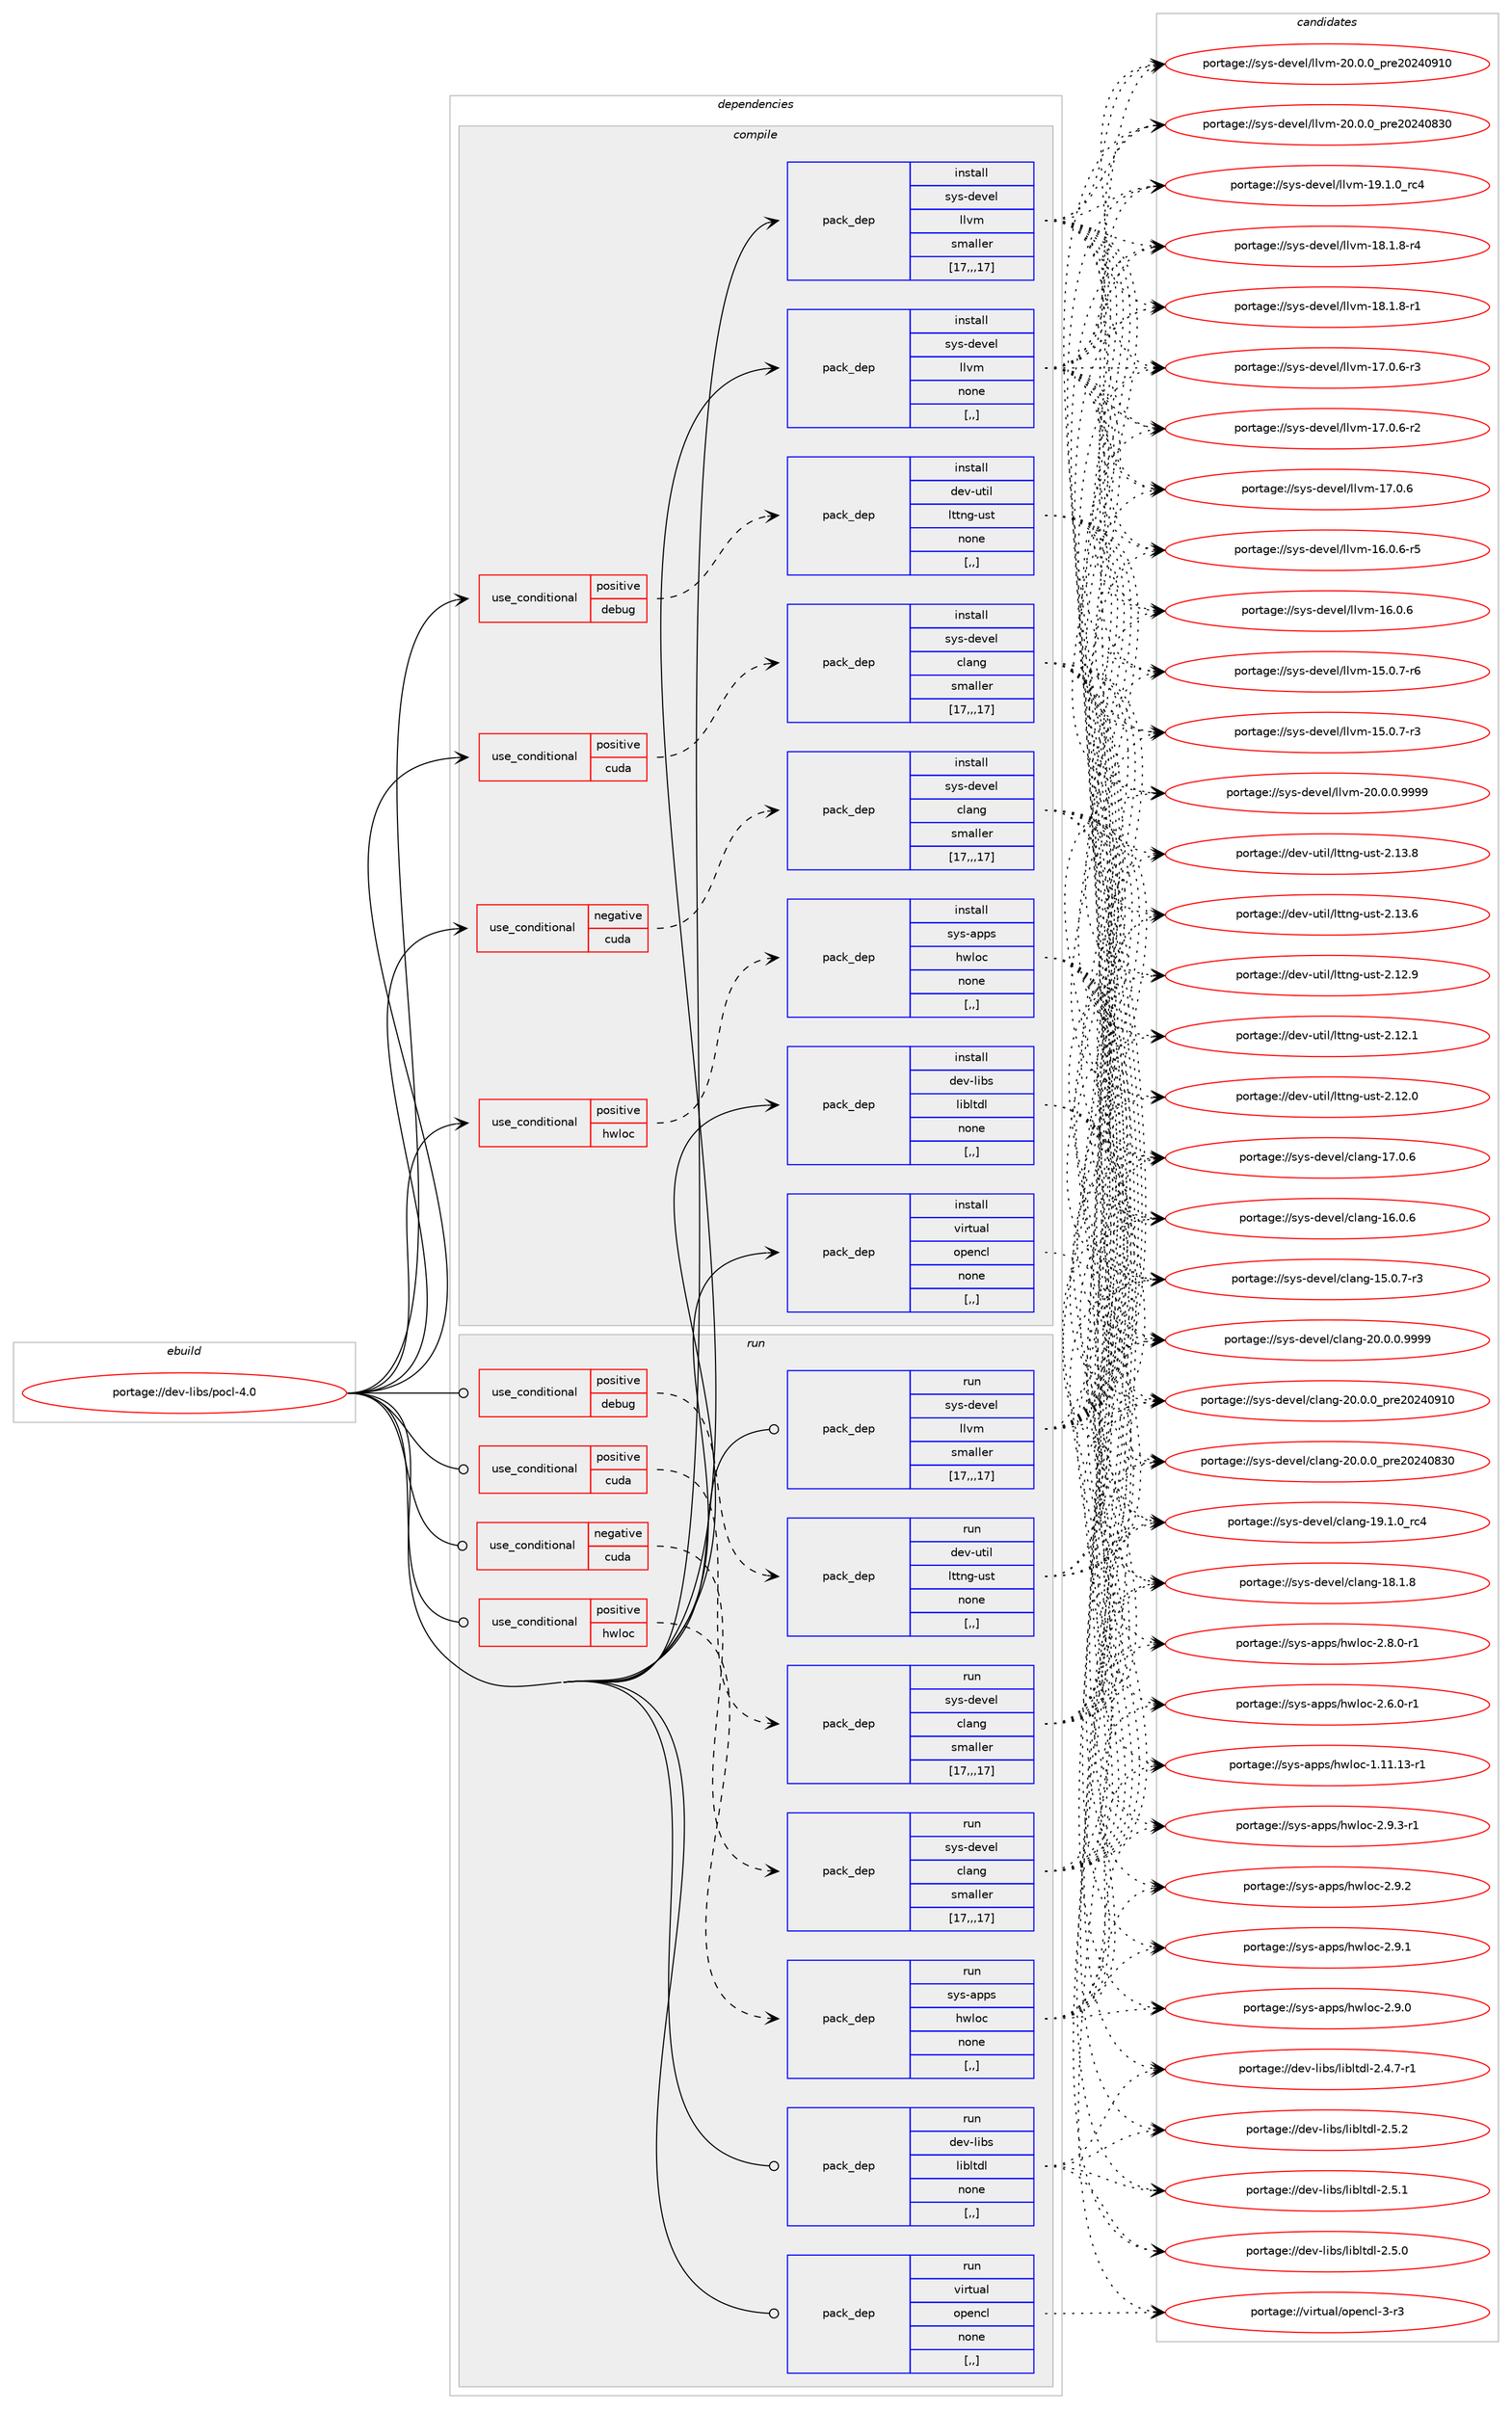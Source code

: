 digraph prolog {

# *************
# Graph options
# *************

newrank=true;
concentrate=true;
compound=true;
graph [rankdir=LR,fontname=Helvetica,fontsize=10,ranksep=1.5];#, ranksep=2.5, nodesep=0.2];
edge  [arrowhead=vee];
node  [fontname=Helvetica,fontsize=10];

# **********
# The ebuild
# **********

subgraph cluster_leftcol {
color=gray;
label=<<i>ebuild</i>>;
id [label="portage://dev-libs/pocl-4.0", color=red, width=4, href="../dev-libs/pocl-4.0.svg"];
}

# ****************
# The dependencies
# ****************

subgraph cluster_midcol {
color=gray;
label=<<i>dependencies</i>>;
subgraph cluster_compile {
fillcolor="#eeeeee";
style=filled;
label=<<i>compile</i>>;
subgraph cond158075 {
dependency607334 [label=<<TABLE BORDER="0" CELLBORDER="1" CELLSPACING="0" CELLPADDING="4"><TR><TD ROWSPAN="3" CELLPADDING="10">use_conditional</TD></TR><TR><TD>negative</TD></TR><TR><TD>cuda</TD></TR></TABLE>>, shape=none, color=red];
subgraph pack444490 {
dependency607335 [label=<<TABLE BORDER="0" CELLBORDER="1" CELLSPACING="0" CELLPADDING="4" WIDTH="220"><TR><TD ROWSPAN="6" CELLPADDING="30">pack_dep</TD></TR><TR><TD WIDTH="110">install</TD></TR><TR><TD>sys-devel</TD></TR><TR><TD>clang</TD></TR><TR><TD>smaller</TD></TR><TR><TD>[17,,,17]</TD></TR></TABLE>>, shape=none, color=blue];
}
dependency607334:e -> dependency607335:w [weight=20,style="dashed",arrowhead="vee"];
}
id:e -> dependency607334:w [weight=20,style="solid",arrowhead="vee"];
subgraph cond158076 {
dependency607336 [label=<<TABLE BORDER="0" CELLBORDER="1" CELLSPACING="0" CELLPADDING="4"><TR><TD ROWSPAN="3" CELLPADDING="10">use_conditional</TD></TR><TR><TD>positive</TD></TR><TR><TD>cuda</TD></TR></TABLE>>, shape=none, color=red];
subgraph pack444491 {
dependency607337 [label=<<TABLE BORDER="0" CELLBORDER="1" CELLSPACING="0" CELLPADDING="4" WIDTH="220"><TR><TD ROWSPAN="6" CELLPADDING="30">pack_dep</TD></TR><TR><TD WIDTH="110">install</TD></TR><TR><TD>sys-devel</TD></TR><TR><TD>clang</TD></TR><TR><TD>smaller</TD></TR><TR><TD>[17,,,17]</TD></TR></TABLE>>, shape=none, color=blue];
}
dependency607336:e -> dependency607337:w [weight=20,style="dashed",arrowhead="vee"];
}
id:e -> dependency607336:w [weight=20,style="solid",arrowhead="vee"];
subgraph cond158077 {
dependency607338 [label=<<TABLE BORDER="0" CELLBORDER="1" CELLSPACING="0" CELLPADDING="4"><TR><TD ROWSPAN="3" CELLPADDING="10">use_conditional</TD></TR><TR><TD>positive</TD></TR><TR><TD>debug</TD></TR></TABLE>>, shape=none, color=red];
subgraph pack444492 {
dependency607339 [label=<<TABLE BORDER="0" CELLBORDER="1" CELLSPACING="0" CELLPADDING="4" WIDTH="220"><TR><TD ROWSPAN="6" CELLPADDING="30">pack_dep</TD></TR><TR><TD WIDTH="110">install</TD></TR><TR><TD>dev-util</TD></TR><TR><TD>lttng-ust</TD></TR><TR><TD>none</TD></TR><TR><TD>[,,]</TD></TR></TABLE>>, shape=none, color=blue];
}
dependency607338:e -> dependency607339:w [weight=20,style="dashed",arrowhead="vee"];
}
id:e -> dependency607338:w [weight=20,style="solid",arrowhead="vee"];
subgraph cond158078 {
dependency607340 [label=<<TABLE BORDER="0" CELLBORDER="1" CELLSPACING="0" CELLPADDING="4"><TR><TD ROWSPAN="3" CELLPADDING="10">use_conditional</TD></TR><TR><TD>positive</TD></TR><TR><TD>hwloc</TD></TR></TABLE>>, shape=none, color=red];
subgraph pack444493 {
dependency607341 [label=<<TABLE BORDER="0" CELLBORDER="1" CELLSPACING="0" CELLPADDING="4" WIDTH="220"><TR><TD ROWSPAN="6" CELLPADDING="30">pack_dep</TD></TR><TR><TD WIDTH="110">install</TD></TR><TR><TD>sys-apps</TD></TR><TR><TD>hwloc</TD></TR><TR><TD>none</TD></TR><TR><TD>[,,]</TD></TR></TABLE>>, shape=none, color=blue];
}
dependency607340:e -> dependency607341:w [weight=20,style="dashed",arrowhead="vee"];
}
id:e -> dependency607340:w [weight=20,style="solid",arrowhead="vee"];
subgraph pack444494 {
dependency607342 [label=<<TABLE BORDER="0" CELLBORDER="1" CELLSPACING="0" CELLPADDING="4" WIDTH="220"><TR><TD ROWSPAN="6" CELLPADDING="30">pack_dep</TD></TR><TR><TD WIDTH="110">install</TD></TR><TR><TD>dev-libs</TD></TR><TR><TD>libltdl</TD></TR><TR><TD>none</TD></TR><TR><TD>[,,]</TD></TR></TABLE>>, shape=none, color=blue];
}
id:e -> dependency607342:w [weight=20,style="solid",arrowhead="vee"];
subgraph pack444495 {
dependency607343 [label=<<TABLE BORDER="0" CELLBORDER="1" CELLSPACING="0" CELLPADDING="4" WIDTH="220"><TR><TD ROWSPAN="6" CELLPADDING="30">pack_dep</TD></TR><TR><TD WIDTH="110">install</TD></TR><TR><TD>sys-devel</TD></TR><TR><TD>llvm</TD></TR><TR><TD>smaller</TD></TR><TR><TD>[17,,,17]</TD></TR></TABLE>>, shape=none, color=blue];
}
id:e -> dependency607343:w [weight=20,style="solid",arrowhead="vee"];
subgraph pack444496 {
dependency607344 [label=<<TABLE BORDER="0" CELLBORDER="1" CELLSPACING="0" CELLPADDING="4" WIDTH="220"><TR><TD ROWSPAN="6" CELLPADDING="30">pack_dep</TD></TR><TR><TD WIDTH="110">install</TD></TR><TR><TD>virtual</TD></TR><TR><TD>opencl</TD></TR><TR><TD>none</TD></TR><TR><TD>[,,]</TD></TR></TABLE>>, shape=none, color=blue];
}
id:e -> dependency607344:w [weight=20,style="solid",arrowhead="vee"];
subgraph pack444497 {
dependency607345 [label=<<TABLE BORDER="0" CELLBORDER="1" CELLSPACING="0" CELLPADDING="4" WIDTH="220"><TR><TD ROWSPAN="6" CELLPADDING="30">pack_dep</TD></TR><TR><TD WIDTH="110">install</TD></TR><TR><TD>sys-devel</TD></TR><TR><TD>llvm</TD></TR><TR><TD>none</TD></TR><TR><TD>[,,]</TD></TR></TABLE>>, shape=none, color=blue];
}
id:e -> dependency607345:w [weight=20,style="solid",arrowhead="vee"];
}
subgraph cluster_compileandrun {
fillcolor="#eeeeee";
style=filled;
label=<<i>compile and run</i>>;
}
subgraph cluster_run {
fillcolor="#eeeeee";
style=filled;
label=<<i>run</i>>;
subgraph cond158079 {
dependency607346 [label=<<TABLE BORDER="0" CELLBORDER="1" CELLSPACING="0" CELLPADDING="4"><TR><TD ROWSPAN="3" CELLPADDING="10">use_conditional</TD></TR><TR><TD>negative</TD></TR><TR><TD>cuda</TD></TR></TABLE>>, shape=none, color=red];
subgraph pack444498 {
dependency607347 [label=<<TABLE BORDER="0" CELLBORDER="1" CELLSPACING="0" CELLPADDING="4" WIDTH="220"><TR><TD ROWSPAN="6" CELLPADDING="30">pack_dep</TD></TR><TR><TD WIDTH="110">run</TD></TR><TR><TD>sys-devel</TD></TR><TR><TD>clang</TD></TR><TR><TD>smaller</TD></TR><TR><TD>[17,,,17]</TD></TR></TABLE>>, shape=none, color=blue];
}
dependency607346:e -> dependency607347:w [weight=20,style="dashed",arrowhead="vee"];
}
id:e -> dependency607346:w [weight=20,style="solid",arrowhead="odot"];
subgraph cond158080 {
dependency607348 [label=<<TABLE BORDER="0" CELLBORDER="1" CELLSPACING="0" CELLPADDING="4"><TR><TD ROWSPAN="3" CELLPADDING="10">use_conditional</TD></TR><TR><TD>positive</TD></TR><TR><TD>cuda</TD></TR></TABLE>>, shape=none, color=red];
subgraph pack444499 {
dependency607349 [label=<<TABLE BORDER="0" CELLBORDER="1" CELLSPACING="0" CELLPADDING="4" WIDTH="220"><TR><TD ROWSPAN="6" CELLPADDING="30">pack_dep</TD></TR><TR><TD WIDTH="110">run</TD></TR><TR><TD>sys-devel</TD></TR><TR><TD>clang</TD></TR><TR><TD>smaller</TD></TR><TR><TD>[17,,,17]</TD></TR></TABLE>>, shape=none, color=blue];
}
dependency607348:e -> dependency607349:w [weight=20,style="dashed",arrowhead="vee"];
}
id:e -> dependency607348:w [weight=20,style="solid",arrowhead="odot"];
subgraph cond158081 {
dependency607350 [label=<<TABLE BORDER="0" CELLBORDER="1" CELLSPACING="0" CELLPADDING="4"><TR><TD ROWSPAN="3" CELLPADDING="10">use_conditional</TD></TR><TR><TD>positive</TD></TR><TR><TD>debug</TD></TR></TABLE>>, shape=none, color=red];
subgraph pack444500 {
dependency607351 [label=<<TABLE BORDER="0" CELLBORDER="1" CELLSPACING="0" CELLPADDING="4" WIDTH="220"><TR><TD ROWSPAN="6" CELLPADDING="30">pack_dep</TD></TR><TR><TD WIDTH="110">run</TD></TR><TR><TD>dev-util</TD></TR><TR><TD>lttng-ust</TD></TR><TR><TD>none</TD></TR><TR><TD>[,,]</TD></TR></TABLE>>, shape=none, color=blue];
}
dependency607350:e -> dependency607351:w [weight=20,style="dashed",arrowhead="vee"];
}
id:e -> dependency607350:w [weight=20,style="solid",arrowhead="odot"];
subgraph cond158082 {
dependency607352 [label=<<TABLE BORDER="0" CELLBORDER="1" CELLSPACING="0" CELLPADDING="4"><TR><TD ROWSPAN="3" CELLPADDING="10">use_conditional</TD></TR><TR><TD>positive</TD></TR><TR><TD>hwloc</TD></TR></TABLE>>, shape=none, color=red];
subgraph pack444501 {
dependency607353 [label=<<TABLE BORDER="0" CELLBORDER="1" CELLSPACING="0" CELLPADDING="4" WIDTH="220"><TR><TD ROWSPAN="6" CELLPADDING="30">pack_dep</TD></TR><TR><TD WIDTH="110">run</TD></TR><TR><TD>sys-apps</TD></TR><TR><TD>hwloc</TD></TR><TR><TD>none</TD></TR><TR><TD>[,,]</TD></TR></TABLE>>, shape=none, color=blue];
}
dependency607352:e -> dependency607353:w [weight=20,style="dashed",arrowhead="vee"];
}
id:e -> dependency607352:w [weight=20,style="solid",arrowhead="odot"];
subgraph pack444502 {
dependency607354 [label=<<TABLE BORDER="0" CELLBORDER="1" CELLSPACING="0" CELLPADDING="4" WIDTH="220"><TR><TD ROWSPAN="6" CELLPADDING="30">pack_dep</TD></TR><TR><TD WIDTH="110">run</TD></TR><TR><TD>dev-libs</TD></TR><TR><TD>libltdl</TD></TR><TR><TD>none</TD></TR><TR><TD>[,,]</TD></TR></TABLE>>, shape=none, color=blue];
}
id:e -> dependency607354:w [weight=20,style="solid",arrowhead="odot"];
subgraph pack444503 {
dependency607355 [label=<<TABLE BORDER="0" CELLBORDER="1" CELLSPACING="0" CELLPADDING="4" WIDTH="220"><TR><TD ROWSPAN="6" CELLPADDING="30">pack_dep</TD></TR><TR><TD WIDTH="110">run</TD></TR><TR><TD>sys-devel</TD></TR><TR><TD>llvm</TD></TR><TR><TD>smaller</TD></TR><TR><TD>[17,,,17]</TD></TR></TABLE>>, shape=none, color=blue];
}
id:e -> dependency607355:w [weight=20,style="solid",arrowhead="odot"];
subgraph pack444504 {
dependency607356 [label=<<TABLE BORDER="0" CELLBORDER="1" CELLSPACING="0" CELLPADDING="4" WIDTH="220"><TR><TD ROWSPAN="6" CELLPADDING="30">pack_dep</TD></TR><TR><TD WIDTH="110">run</TD></TR><TR><TD>virtual</TD></TR><TR><TD>opencl</TD></TR><TR><TD>none</TD></TR><TR><TD>[,,]</TD></TR></TABLE>>, shape=none, color=blue];
}
id:e -> dependency607356:w [weight=20,style="solid",arrowhead="odot"];
}
}

# **************
# The candidates
# **************

subgraph cluster_choices {
rank=same;
color=gray;
label=<<i>candidates</i>>;

subgraph choice444490 {
color=black;
nodesep=1;
choice11512111545100101118101108479910897110103455048464846484657575757 [label="portage://sys-devel/clang-20.0.0.9999", color=red, width=4,href="../sys-devel/clang-20.0.0.9999.svg"];
choice1151211154510010111810110847991089711010345504846484648951121141015048505248574948 [label="portage://sys-devel/clang-20.0.0_pre20240910", color=red, width=4,href="../sys-devel/clang-20.0.0_pre20240910.svg"];
choice1151211154510010111810110847991089711010345504846484648951121141015048505248565148 [label="portage://sys-devel/clang-20.0.0_pre20240830", color=red, width=4,href="../sys-devel/clang-20.0.0_pre20240830.svg"];
choice1151211154510010111810110847991089711010345495746494648951149952 [label="portage://sys-devel/clang-19.1.0_rc4", color=red, width=4,href="../sys-devel/clang-19.1.0_rc4.svg"];
choice1151211154510010111810110847991089711010345495646494656 [label="portage://sys-devel/clang-18.1.8", color=red, width=4,href="../sys-devel/clang-18.1.8.svg"];
choice1151211154510010111810110847991089711010345495546484654 [label="portage://sys-devel/clang-17.0.6", color=red, width=4,href="../sys-devel/clang-17.0.6.svg"];
choice1151211154510010111810110847991089711010345495446484654 [label="portage://sys-devel/clang-16.0.6", color=red, width=4,href="../sys-devel/clang-16.0.6.svg"];
choice11512111545100101118101108479910897110103454953464846554511451 [label="portage://sys-devel/clang-15.0.7-r3", color=red, width=4,href="../sys-devel/clang-15.0.7-r3.svg"];
dependency607335:e -> choice11512111545100101118101108479910897110103455048464846484657575757:w [style=dotted,weight="100"];
dependency607335:e -> choice1151211154510010111810110847991089711010345504846484648951121141015048505248574948:w [style=dotted,weight="100"];
dependency607335:e -> choice1151211154510010111810110847991089711010345504846484648951121141015048505248565148:w [style=dotted,weight="100"];
dependency607335:e -> choice1151211154510010111810110847991089711010345495746494648951149952:w [style=dotted,weight="100"];
dependency607335:e -> choice1151211154510010111810110847991089711010345495646494656:w [style=dotted,weight="100"];
dependency607335:e -> choice1151211154510010111810110847991089711010345495546484654:w [style=dotted,weight="100"];
dependency607335:e -> choice1151211154510010111810110847991089711010345495446484654:w [style=dotted,weight="100"];
dependency607335:e -> choice11512111545100101118101108479910897110103454953464846554511451:w [style=dotted,weight="100"];
}
subgraph choice444491 {
color=black;
nodesep=1;
choice11512111545100101118101108479910897110103455048464846484657575757 [label="portage://sys-devel/clang-20.0.0.9999", color=red, width=4,href="../sys-devel/clang-20.0.0.9999.svg"];
choice1151211154510010111810110847991089711010345504846484648951121141015048505248574948 [label="portage://sys-devel/clang-20.0.0_pre20240910", color=red, width=4,href="../sys-devel/clang-20.0.0_pre20240910.svg"];
choice1151211154510010111810110847991089711010345504846484648951121141015048505248565148 [label="portage://sys-devel/clang-20.0.0_pre20240830", color=red, width=4,href="../sys-devel/clang-20.0.0_pre20240830.svg"];
choice1151211154510010111810110847991089711010345495746494648951149952 [label="portage://sys-devel/clang-19.1.0_rc4", color=red, width=4,href="../sys-devel/clang-19.1.0_rc4.svg"];
choice1151211154510010111810110847991089711010345495646494656 [label="portage://sys-devel/clang-18.1.8", color=red, width=4,href="../sys-devel/clang-18.1.8.svg"];
choice1151211154510010111810110847991089711010345495546484654 [label="portage://sys-devel/clang-17.0.6", color=red, width=4,href="../sys-devel/clang-17.0.6.svg"];
choice1151211154510010111810110847991089711010345495446484654 [label="portage://sys-devel/clang-16.0.6", color=red, width=4,href="../sys-devel/clang-16.0.6.svg"];
choice11512111545100101118101108479910897110103454953464846554511451 [label="portage://sys-devel/clang-15.0.7-r3", color=red, width=4,href="../sys-devel/clang-15.0.7-r3.svg"];
dependency607337:e -> choice11512111545100101118101108479910897110103455048464846484657575757:w [style=dotted,weight="100"];
dependency607337:e -> choice1151211154510010111810110847991089711010345504846484648951121141015048505248574948:w [style=dotted,weight="100"];
dependency607337:e -> choice1151211154510010111810110847991089711010345504846484648951121141015048505248565148:w [style=dotted,weight="100"];
dependency607337:e -> choice1151211154510010111810110847991089711010345495746494648951149952:w [style=dotted,weight="100"];
dependency607337:e -> choice1151211154510010111810110847991089711010345495646494656:w [style=dotted,weight="100"];
dependency607337:e -> choice1151211154510010111810110847991089711010345495546484654:w [style=dotted,weight="100"];
dependency607337:e -> choice1151211154510010111810110847991089711010345495446484654:w [style=dotted,weight="100"];
dependency607337:e -> choice11512111545100101118101108479910897110103454953464846554511451:w [style=dotted,weight="100"];
}
subgraph choice444492 {
color=black;
nodesep=1;
choice10010111845117116105108471081161161101034511711511645504649514656 [label="portage://dev-util/lttng-ust-2.13.8", color=red, width=4,href="../dev-util/lttng-ust-2.13.8.svg"];
choice10010111845117116105108471081161161101034511711511645504649514654 [label="portage://dev-util/lttng-ust-2.13.6", color=red, width=4,href="../dev-util/lttng-ust-2.13.6.svg"];
choice10010111845117116105108471081161161101034511711511645504649504657 [label="portage://dev-util/lttng-ust-2.12.9", color=red, width=4,href="../dev-util/lttng-ust-2.12.9.svg"];
choice10010111845117116105108471081161161101034511711511645504649504649 [label="portage://dev-util/lttng-ust-2.12.1", color=red, width=4,href="../dev-util/lttng-ust-2.12.1.svg"];
choice10010111845117116105108471081161161101034511711511645504649504648 [label="portage://dev-util/lttng-ust-2.12.0", color=red, width=4,href="../dev-util/lttng-ust-2.12.0.svg"];
dependency607339:e -> choice10010111845117116105108471081161161101034511711511645504649514656:w [style=dotted,weight="100"];
dependency607339:e -> choice10010111845117116105108471081161161101034511711511645504649514654:w [style=dotted,weight="100"];
dependency607339:e -> choice10010111845117116105108471081161161101034511711511645504649504657:w [style=dotted,weight="100"];
dependency607339:e -> choice10010111845117116105108471081161161101034511711511645504649504649:w [style=dotted,weight="100"];
dependency607339:e -> choice10010111845117116105108471081161161101034511711511645504649504648:w [style=dotted,weight="100"];
}
subgraph choice444493 {
color=black;
nodesep=1;
choice115121115459711211211547104119108111994550465746514511449 [label="portage://sys-apps/hwloc-2.9.3-r1", color=red, width=4,href="../sys-apps/hwloc-2.9.3-r1.svg"];
choice11512111545971121121154710411910811199455046574650 [label="portage://sys-apps/hwloc-2.9.2", color=red, width=4,href="../sys-apps/hwloc-2.9.2.svg"];
choice11512111545971121121154710411910811199455046574649 [label="portage://sys-apps/hwloc-2.9.1", color=red, width=4,href="../sys-apps/hwloc-2.9.1.svg"];
choice11512111545971121121154710411910811199455046574648 [label="portage://sys-apps/hwloc-2.9.0", color=red, width=4,href="../sys-apps/hwloc-2.9.0.svg"];
choice115121115459711211211547104119108111994550465646484511449 [label="portage://sys-apps/hwloc-2.8.0-r1", color=red, width=4,href="../sys-apps/hwloc-2.8.0-r1.svg"];
choice115121115459711211211547104119108111994550465446484511449 [label="portage://sys-apps/hwloc-2.6.0-r1", color=red, width=4,href="../sys-apps/hwloc-2.6.0-r1.svg"];
choice1151211154597112112115471041191081119945494649494649514511449 [label="portage://sys-apps/hwloc-1.11.13-r1", color=red, width=4,href="../sys-apps/hwloc-1.11.13-r1.svg"];
dependency607341:e -> choice115121115459711211211547104119108111994550465746514511449:w [style=dotted,weight="100"];
dependency607341:e -> choice11512111545971121121154710411910811199455046574650:w [style=dotted,weight="100"];
dependency607341:e -> choice11512111545971121121154710411910811199455046574649:w [style=dotted,weight="100"];
dependency607341:e -> choice11512111545971121121154710411910811199455046574648:w [style=dotted,weight="100"];
dependency607341:e -> choice115121115459711211211547104119108111994550465646484511449:w [style=dotted,weight="100"];
dependency607341:e -> choice115121115459711211211547104119108111994550465446484511449:w [style=dotted,weight="100"];
dependency607341:e -> choice1151211154597112112115471041191081119945494649494649514511449:w [style=dotted,weight="100"];
}
subgraph choice444494 {
color=black;
nodesep=1;
choice10010111845108105981154710810598108116100108455046534650 [label="portage://dev-libs/libltdl-2.5.2", color=red, width=4,href="../dev-libs/libltdl-2.5.2.svg"];
choice10010111845108105981154710810598108116100108455046534649 [label="portage://dev-libs/libltdl-2.5.1", color=red, width=4,href="../dev-libs/libltdl-2.5.1.svg"];
choice10010111845108105981154710810598108116100108455046534648 [label="portage://dev-libs/libltdl-2.5.0", color=red, width=4,href="../dev-libs/libltdl-2.5.0.svg"];
choice100101118451081059811547108105981081161001084550465246554511449 [label="portage://dev-libs/libltdl-2.4.7-r1", color=red, width=4,href="../dev-libs/libltdl-2.4.7-r1.svg"];
dependency607342:e -> choice10010111845108105981154710810598108116100108455046534650:w [style=dotted,weight="100"];
dependency607342:e -> choice10010111845108105981154710810598108116100108455046534649:w [style=dotted,weight="100"];
dependency607342:e -> choice10010111845108105981154710810598108116100108455046534648:w [style=dotted,weight="100"];
dependency607342:e -> choice100101118451081059811547108105981081161001084550465246554511449:w [style=dotted,weight="100"];
}
subgraph choice444495 {
color=black;
nodesep=1;
choice1151211154510010111810110847108108118109455048464846484657575757 [label="portage://sys-devel/llvm-20.0.0.9999", color=red, width=4,href="../sys-devel/llvm-20.0.0.9999.svg"];
choice115121115451001011181011084710810811810945504846484648951121141015048505248574948 [label="portage://sys-devel/llvm-20.0.0_pre20240910", color=red, width=4,href="../sys-devel/llvm-20.0.0_pre20240910.svg"];
choice115121115451001011181011084710810811810945504846484648951121141015048505248565148 [label="portage://sys-devel/llvm-20.0.0_pre20240830", color=red, width=4,href="../sys-devel/llvm-20.0.0_pre20240830.svg"];
choice115121115451001011181011084710810811810945495746494648951149952 [label="portage://sys-devel/llvm-19.1.0_rc4", color=red, width=4,href="../sys-devel/llvm-19.1.0_rc4.svg"];
choice1151211154510010111810110847108108118109454956464946564511452 [label="portage://sys-devel/llvm-18.1.8-r4", color=red, width=4,href="../sys-devel/llvm-18.1.8-r4.svg"];
choice1151211154510010111810110847108108118109454956464946564511449 [label="portage://sys-devel/llvm-18.1.8-r1", color=red, width=4,href="../sys-devel/llvm-18.1.8-r1.svg"];
choice1151211154510010111810110847108108118109454955464846544511451 [label="portage://sys-devel/llvm-17.0.6-r3", color=red, width=4,href="../sys-devel/llvm-17.0.6-r3.svg"];
choice1151211154510010111810110847108108118109454955464846544511450 [label="portage://sys-devel/llvm-17.0.6-r2", color=red, width=4,href="../sys-devel/llvm-17.0.6-r2.svg"];
choice115121115451001011181011084710810811810945495546484654 [label="portage://sys-devel/llvm-17.0.6", color=red, width=4,href="../sys-devel/llvm-17.0.6.svg"];
choice1151211154510010111810110847108108118109454954464846544511453 [label="portage://sys-devel/llvm-16.0.6-r5", color=red, width=4,href="../sys-devel/llvm-16.0.6-r5.svg"];
choice115121115451001011181011084710810811810945495446484654 [label="portage://sys-devel/llvm-16.0.6", color=red, width=4,href="../sys-devel/llvm-16.0.6.svg"];
choice1151211154510010111810110847108108118109454953464846554511454 [label="portage://sys-devel/llvm-15.0.7-r6", color=red, width=4,href="../sys-devel/llvm-15.0.7-r6.svg"];
choice1151211154510010111810110847108108118109454953464846554511451 [label="portage://sys-devel/llvm-15.0.7-r3", color=red, width=4,href="../sys-devel/llvm-15.0.7-r3.svg"];
dependency607343:e -> choice1151211154510010111810110847108108118109455048464846484657575757:w [style=dotted,weight="100"];
dependency607343:e -> choice115121115451001011181011084710810811810945504846484648951121141015048505248574948:w [style=dotted,weight="100"];
dependency607343:e -> choice115121115451001011181011084710810811810945504846484648951121141015048505248565148:w [style=dotted,weight="100"];
dependency607343:e -> choice115121115451001011181011084710810811810945495746494648951149952:w [style=dotted,weight="100"];
dependency607343:e -> choice1151211154510010111810110847108108118109454956464946564511452:w [style=dotted,weight="100"];
dependency607343:e -> choice1151211154510010111810110847108108118109454956464946564511449:w [style=dotted,weight="100"];
dependency607343:e -> choice1151211154510010111810110847108108118109454955464846544511451:w [style=dotted,weight="100"];
dependency607343:e -> choice1151211154510010111810110847108108118109454955464846544511450:w [style=dotted,weight="100"];
dependency607343:e -> choice115121115451001011181011084710810811810945495546484654:w [style=dotted,weight="100"];
dependency607343:e -> choice1151211154510010111810110847108108118109454954464846544511453:w [style=dotted,weight="100"];
dependency607343:e -> choice115121115451001011181011084710810811810945495446484654:w [style=dotted,weight="100"];
dependency607343:e -> choice1151211154510010111810110847108108118109454953464846554511454:w [style=dotted,weight="100"];
dependency607343:e -> choice1151211154510010111810110847108108118109454953464846554511451:w [style=dotted,weight="100"];
}
subgraph choice444496 {
color=black;
nodesep=1;
choice11810511411611797108471111121011109910845514511451 [label="portage://virtual/opencl-3-r3", color=red, width=4,href="../virtual/opencl-3-r3.svg"];
dependency607344:e -> choice11810511411611797108471111121011109910845514511451:w [style=dotted,weight="100"];
}
subgraph choice444497 {
color=black;
nodesep=1;
choice1151211154510010111810110847108108118109455048464846484657575757 [label="portage://sys-devel/llvm-20.0.0.9999", color=red, width=4,href="../sys-devel/llvm-20.0.0.9999.svg"];
choice115121115451001011181011084710810811810945504846484648951121141015048505248574948 [label="portage://sys-devel/llvm-20.0.0_pre20240910", color=red, width=4,href="../sys-devel/llvm-20.0.0_pre20240910.svg"];
choice115121115451001011181011084710810811810945504846484648951121141015048505248565148 [label="portage://sys-devel/llvm-20.0.0_pre20240830", color=red, width=4,href="../sys-devel/llvm-20.0.0_pre20240830.svg"];
choice115121115451001011181011084710810811810945495746494648951149952 [label="portage://sys-devel/llvm-19.1.0_rc4", color=red, width=4,href="../sys-devel/llvm-19.1.0_rc4.svg"];
choice1151211154510010111810110847108108118109454956464946564511452 [label="portage://sys-devel/llvm-18.1.8-r4", color=red, width=4,href="../sys-devel/llvm-18.1.8-r4.svg"];
choice1151211154510010111810110847108108118109454956464946564511449 [label="portage://sys-devel/llvm-18.1.8-r1", color=red, width=4,href="../sys-devel/llvm-18.1.8-r1.svg"];
choice1151211154510010111810110847108108118109454955464846544511451 [label="portage://sys-devel/llvm-17.0.6-r3", color=red, width=4,href="../sys-devel/llvm-17.0.6-r3.svg"];
choice1151211154510010111810110847108108118109454955464846544511450 [label="portage://sys-devel/llvm-17.0.6-r2", color=red, width=4,href="../sys-devel/llvm-17.0.6-r2.svg"];
choice115121115451001011181011084710810811810945495546484654 [label="portage://sys-devel/llvm-17.0.6", color=red, width=4,href="../sys-devel/llvm-17.0.6.svg"];
choice1151211154510010111810110847108108118109454954464846544511453 [label="portage://sys-devel/llvm-16.0.6-r5", color=red, width=4,href="../sys-devel/llvm-16.0.6-r5.svg"];
choice115121115451001011181011084710810811810945495446484654 [label="portage://sys-devel/llvm-16.0.6", color=red, width=4,href="../sys-devel/llvm-16.0.6.svg"];
choice1151211154510010111810110847108108118109454953464846554511454 [label="portage://sys-devel/llvm-15.0.7-r6", color=red, width=4,href="../sys-devel/llvm-15.0.7-r6.svg"];
choice1151211154510010111810110847108108118109454953464846554511451 [label="portage://sys-devel/llvm-15.0.7-r3", color=red, width=4,href="../sys-devel/llvm-15.0.7-r3.svg"];
dependency607345:e -> choice1151211154510010111810110847108108118109455048464846484657575757:w [style=dotted,weight="100"];
dependency607345:e -> choice115121115451001011181011084710810811810945504846484648951121141015048505248574948:w [style=dotted,weight="100"];
dependency607345:e -> choice115121115451001011181011084710810811810945504846484648951121141015048505248565148:w [style=dotted,weight="100"];
dependency607345:e -> choice115121115451001011181011084710810811810945495746494648951149952:w [style=dotted,weight="100"];
dependency607345:e -> choice1151211154510010111810110847108108118109454956464946564511452:w [style=dotted,weight="100"];
dependency607345:e -> choice1151211154510010111810110847108108118109454956464946564511449:w [style=dotted,weight="100"];
dependency607345:e -> choice1151211154510010111810110847108108118109454955464846544511451:w [style=dotted,weight="100"];
dependency607345:e -> choice1151211154510010111810110847108108118109454955464846544511450:w [style=dotted,weight="100"];
dependency607345:e -> choice115121115451001011181011084710810811810945495546484654:w [style=dotted,weight="100"];
dependency607345:e -> choice1151211154510010111810110847108108118109454954464846544511453:w [style=dotted,weight="100"];
dependency607345:e -> choice115121115451001011181011084710810811810945495446484654:w [style=dotted,weight="100"];
dependency607345:e -> choice1151211154510010111810110847108108118109454953464846554511454:w [style=dotted,weight="100"];
dependency607345:e -> choice1151211154510010111810110847108108118109454953464846554511451:w [style=dotted,weight="100"];
}
subgraph choice444498 {
color=black;
nodesep=1;
choice11512111545100101118101108479910897110103455048464846484657575757 [label="portage://sys-devel/clang-20.0.0.9999", color=red, width=4,href="../sys-devel/clang-20.0.0.9999.svg"];
choice1151211154510010111810110847991089711010345504846484648951121141015048505248574948 [label="portage://sys-devel/clang-20.0.0_pre20240910", color=red, width=4,href="../sys-devel/clang-20.0.0_pre20240910.svg"];
choice1151211154510010111810110847991089711010345504846484648951121141015048505248565148 [label="portage://sys-devel/clang-20.0.0_pre20240830", color=red, width=4,href="../sys-devel/clang-20.0.0_pre20240830.svg"];
choice1151211154510010111810110847991089711010345495746494648951149952 [label="portage://sys-devel/clang-19.1.0_rc4", color=red, width=4,href="../sys-devel/clang-19.1.0_rc4.svg"];
choice1151211154510010111810110847991089711010345495646494656 [label="portage://sys-devel/clang-18.1.8", color=red, width=4,href="../sys-devel/clang-18.1.8.svg"];
choice1151211154510010111810110847991089711010345495546484654 [label="portage://sys-devel/clang-17.0.6", color=red, width=4,href="../sys-devel/clang-17.0.6.svg"];
choice1151211154510010111810110847991089711010345495446484654 [label="portage://sys-devel/clang-16.0.6", color=red, width=4,href="../sys-devel/clang-16.0.6.svg"];
choice11512111545100101118101108479910897110103454953464846554511451 [label="portage://sys-devel/clang-15.0.7-r3", color=red, width=4,href="../sys-devel/clang-15.0.7-r3.svg"];
dependency607347:e -> choice11512111545100101118101108479910897110103455048464846484657575757:w [style=dotted,weight="100"];
dependency607347:e -> choice1151211154510010111810110847991089711010345504846484648951121141015048505248574948:w [style=dotted,weight="100"];
dependency607347:e -> choice1151211154510010111810110847991089711010345504846484648951121141015048505248565148:w [style=dotted,weight="100"];
dependency607347:e -> choice1151211154510010111810110847991089711010345495746494648951149952:w [style=dotted,weight="100"];
dependency607347:e -> choice1151211154510010111810110847991089711010345495646494656:w [style=dotted,weight="100"];
dependency607347:e -> choice1151211154510010111810110847991089711010345495546484654:w [style=dotted,weight="100"];
dependency607347:e -> choice1151211154510010111810110847991089711010345495446484654:w [style=dotted,weight="100"];
dependency607347:e -> choice11512111545100101118101108479910897110103454953464846554511451:w [style=dotted,weight="100"];
}
subgraph choice444499 {
color=black;
nodesep=1;
choice11512111545100101118101108479910897110103455048464846484657575757 [label="portage://sys-devel/clang-20.0.0.9999", color=red, width=4,href="../sys-devel/clang-20.0.0.9999.svg"];
choice1151211154510010111810110847991089711010345504846484648951121141015048505248574948 [label="portage://sys-devel/clang-20.0.0_pre20240910", color=red, width=4,href="../sys-devel/clang-20.0.0_pre20240910.svg"];
choice1151211154510010111810110847991089711010345504846484648951121141015048505248565148 [label="portage://sys-devel/clang-20.0.0_pre20240830", color=red, width=4,href="../sys-devel/clang-20.0.0_pre20240830.svg"];
choice1151211154510010111810110847991089711010345495746494648951149952 [label="portage://sys-devel/clang-19.1.0_rc4", color=red, width=4,href="../sys-devel/clang-19.1.0_rc4.svg"];
choice1151211154510010111810110847991089711010345495646494656 [label="portage://sys-devel/clang-18.1.8", color=red, width=4,href="../sys-devel/clang-18.1.8.svg"];
choice1151211154510010111810110847991089711010345495546484654 [label="portage://sys-devel/clang-17.0.6", color=red, width=4,href="../sys-devel/clang-17.0.6.svg"];
choice1151211154510010111810110847991089711010345495446484654 [label="portage://sys-devel/clang-16.0.6", color=red, width=4,href="../sys-devel/clang-16.0.6.svg"];
choice11512111545100101118101108479910897110103454953464846554511451 [label="portage://sys-devel/clang-15.0.7-r3", color=red, width=4,href="../sys-devel/clang-15.0.7-r3.svg"];
dependency607349:e -> choice11512111545100101118101108479910897110103455048464846484657575757:w [style=dotted,weight="100"];
dependency607349:e -> choice1151211154510010111810110847991089711010345504846484648951121141015048505248574948:w [style=dotted,weight="100"];
dependency607349:e -> choice1151211154510010111810110847991089711010345504846484648951121141015048505248565148:w [style=dotted,weight="100"];
dependency607349:e -> choice1151211154510010111810110847991089711010345495746494648951149952:w [style=dotted,weight="100"];
dependency607349:e -> choice1151211154510010111810110847991089711010345495646494656:w [style=dotted,weight="100"];
dependency607349:e -> choice1151211154510010111810110847991089711010345495546484654:w [style=dotted,weight="100"];
dependency607349:e -> choice1151211154510010111810110847991089711010345495446484654:w [style=dotted,weight="100"];
dependency607349:e -> choice11512111545100101118101108479910897110103454953464846554511451:w [style=dotted,weight="100"];
}
subgraph choice444500 {
color=black;
nodesep=1;
choice10010111845117116105108471081161161101034511711511645504649514656 [label="portage://dev-util/lttng-ust-2.13.8", color=red, width=4,href="../dev-util/lttng-ust-2.13.8.svg"];
choice10010111845117116105108471081161161101034511711511645504649514654 [label="portage://dev-util/lttng-ust-2.13.6", color=red, width=4,href="../dev-util/lttng-ust-2.13.6.svg"];
choice10010111845117116105108471081161161101034511711511645504649504657 [label="portage://dev-util/lttng-ust-2.12.9", color=red, width=4,href="../dev-util/lttng-ust-2.12.9.svg"];
choice10010111845117116105108471081161161101034511711511645504649504649 [label="portage://dev-util/lttng-ust-2.12.1", color=red, width=4,href="../dev-util/lttng-ust-2.12.1.svg"];
choice10010111845117116105108471081161161101034511711511645504649504648 [label="portage://dev-util/lttng-ust-2.12.0", color=red, width=4,href="../dev-util/lttng-ust-2.12.0.svg"];
dependency607351:e -> choice10010111845117116105108471081161161101034511711511645504649514656:w [style=dotted,weight="100"];
dependency607351:e -> choice10010111845117116105108471081161161101034511711511645504649514654:w [style=dotted,weight="100"];
dependency607351:e -> choice10010111845117116105108471081161161101034511711511645504649504657:w [style=dotted,weight="100"];
dependency607351:e -> choice10010111845117116105108471081161161101034511711511645504649504649:w [style=dotted,weight="100"];
dependency607351:e -> choice10010111845117116105108471081161161101034511711511645504649504648:w [style=dotted,weight="100"];
}
subgraph choice444501 {
color=black;
nodesep=1;
choice115121115459711211211547104119108111994550465746514511449 [label="portage://sys-apps/hwloc-2.9.3-r1", color=red, width=4,href="../sys-apps/hwloc-2.9.3-r1.svg"];
choice11512111545971121121154710411910811199455046574650 [label="portage://sys-apps/hwloc-2.9.2", color=red, width=4,href="../sys-apps/hwloc-2.9.2.svg"];
choice11512111545971121121154710411910811199455046574649 [label="portage://sys-apps/hwloc-2.9.1", color=red, width=4,href="../sys-apps/hwloc-2.9.1.svg"];
choice11512111545971121121154710411910811199455046574648 [label="portage://sys-apps/hwloc-2.9.0", color=red, width=4,href="../sys-apps/hwloc-2.9.0.svg"];
choice115121115459711211211547104119108111994550465646484511449 [label="portage://sys-apps/hwloc-2.8.0-r1", color=red, width=4,href="../sys-apps/hwloc-2.8.0-r1.svg"];
choice115121115459711211211547104119108111994550465446484511449 [label="portage://sys-apps/hwloc-2.6.0-r1", color=red, width=4,href="../sys-apps/hwloc-2.6.0-r1.svg"];
choice1151211154597112112115471041191081119945494649494649514511449 [label="portage://sys-apps/hwloc-1.11.13-r1", color=red, width=4,href="../sys-apps/hwloc-1.11.13-r1.svg"];
dependency607353:e -> choice115121115459711211211547104119108111994550465746514511449:w [style=dotted,weight="100"];
dependency607353:e -> choice11512111545971121121154710411910811199455046574650:w [style=dotted,weight="100"];
dependency607353:e -> choice11512111545971121121154710411910811199455046574649:w [style=dotted,weight="100"];
dependency607353:e -> choice11512111545971121121154710411910811199455046574648:w [style=dotted,weight="100"];
dependency607353:e -> choice115121115459711211211547104119108111994550465646484511449:w [style=dotted,weight="100"];
dependency607353:e -> choice115121115459711211211547104119108111994550465446484511449:w [style=dotted,weight="100"];
dependency607353:e -> choice1151211154597112112115471041191081119945494649494649514511449:w [style=dotted,weight="100"];
}
subgraph choice444502 {
color=black;
nodesep=1;
choice10010111845108105981154710810598108116100108455046534650 [label="portage://dev-libs/libltdl-2.5.2", color=red, width=4,href="../dev-libs/libltdl-2.5.2.svg"];
choice10010111845108105981154710810598108116100108455046534649 [label="portage://dev-libs/libltdl-2.5.1", color=red, width=4,href="../dev-libs/libltdl-2.5.1.svg"];
choice10010111845108105981154710810598108116100108455046534648 [label="portage://dev-libs/libltdl-2.5.0", color=red, width=4,href="../dev-libs/libltdl-2.5.0.svg"];
choice100101118451081059811547108105981081161001084550465246554511449 [label="portage://dev-libs/libltdl-2.4.7-r1", color=red, width=4,href="../dev-libs/libltdl-2.4.7-r1.svg"];
dependency607354:e -> choice10010111845108105981154710810598108116100108455046534650:w [style=dotted,weight="100"];
dependency607354:e -> choice10010111845108105981154710810598108116100108455046534649:w [style=dotted,weight="100"];
dependency607354:e -> choice10010111845108105981154710810598108116100108455046534648:w [style=dotted,weight="100"];
dependency607354:e -> choice100101118451081059811547108105981081161001084550465246554511449:w [style=dotted,weight="100"];
}
subgraph choice444503 {
color=black;
nodesep=1;
choice1151211154510010111810110847108108118109455048464846484657575757 [label="portage://sys-devel/llvm-20.0.0.9999", color=red, width=4,href="../sys-devel/llvm-20.0.0.9999.svg"];
choice115121115451001011181011084710810811810945504846484648951121141015048505248574948 [label="portage://sys-devel/llvm-20.0.0_pre20240910", color=red, width=4,href="../sys-devel/llvm-20.0.0_pre20240910.svg"];
choice115121115451001011181011084710810811810945504846484648951121141015048505248565148 [label="portage://sys-devel/llvm-20.0.0_pre20240830", color=red, width=4,href="../sys-devel/llvm-20.0.0_pre20240830.svg"];
choice115121115451001011181011084710810811810945495746494648951149952 [label="portage://sys-devel/llvm-19.1.0_rc4", color=red, width=4,href="../sys-devel/llvm-19.1.0_rc4.svg"];
choice1151211154510010111810110847108108118109454956464946564511452 [label="portage://sys-devel/llvm-18.1.8-r4", color=red, width=4,href="../sys-devel/llvm-18.1.8-r4.svg"];
choice1151211154510010111810110847108108118109454956464946564511449 [label="portage://sys-devel/llvm-18.1.8-r1", color=red, width=4,href="../sys-devel/llvm-18.1.8-r1.svg"];
choice1151211154510010111810110847108108118109454955464846544511451 [label="portage://sys-devel/llvm-17.0.6-r3", color=red, width=4,href="../sys-devel/llvm-17.0.6-r3.svg"];
choice1151211154510010111810110847108108118109454955464846544511450 [label="portage://sys-devel/llvm-17.0.6-r2", color=red, width=4,href="../sys-devel/llvm-17.0.6-r2.svg"];
choice115121115451001011181011084710810811810945495546484654 [label="portage://sys-devel/llvm-17.0.6", color=red, width=4,href="../sys-devel/llvm-17.0.6.svg"];
choice1151211154510010111810110847108108118109454954464846544511453 [label="portage://sys-devel/llvm-16.0.6-r5", color=red, width=4,href="../sys-devel/llvm-16.0.6-r5.svg"];
choice115121115451001011181011084710810811810945495446484654 [label="portage://sys-devel/llvm-16.0.6", color=red, width=4,href="../sys-devel/llvm-16.0.6.svg"];
choice1151211154510010111810110847108108118109454953464846554511454 [label="portage://sys-devel/llvm-15.0.7-r6", color=red, width=4,href="../sys-devel/llvm-15.0.7-r6.svg"];
choice1151211154510010111810110847108108118109454953464846554511451 [label="portage://sys-devel/llvm-15.0.7-r3", color=red, width=4,href="../sys-devel/llvm-15.0.7-r3.svg"];
dependency607355:e -> choice1151211154510010111810110847108108118109455048464846484657575757:w [style=dotted,weight="100"];
dependency607355:e -> choice115121115451001011181011084710810811810945504846484648951121141015048505248574948:w [style=dotted,weight="100"];
dependency607355:e -> choice115121115451001011181011084710810811810945504846484648951121141015048505248565148:w [style=dotted,weight="100"];
dependency607355:e -> choice115121115451001011181011084710810811810945495746494648951149952:w [style=dotted,weight="100"];
dependency607355:e -> choice1151211154510010111810110847108108118109454956464946564511452:w [style=dotted,weight="100"];
dependency607355:e -> choice1151211154510010111810110847108108118109454956464946564511449:w [style=dotted,weight="100"];
dependency607355:e -> choice1151211154510010111810110847108108118109454955464846544511451:w [style=dotted,weight="100"];
dependency607355:e -> choice1151211154510010111810110847108108118109454955464846544511450:w [style=dotted,weight="100"];
dependency607355:e -> choice115121115451001011181011084710810811810945495546484654:w [style=dotted,weight="100"];
dependency607355:e -> choice1151211154510010111810110847108108118109454954464846544511453:w [style=dotted,weight="100"];
dependency607355:e -> choice115121115451001011181011084710810811810945495446484654:w [style=dotted,weight="100"];
dependency607355:e -> choice1151211154510010111810110847108108118109454953464846554511454:w [style=dotted,weight="100"];
dependency607355:e -> choice1151211154510010111810110847108108118109454953464846554511451:w [style=dotted,weight="100"];
}
subgraph choice444504 {
color=black;
nodesep=1;
choice11810511411611797108471111121011109910845514511451 [label="portage://virtual/opencl-3-r3", color=red, width=4,href="../virtual/opencl-3-r3.svg"];
dependency607356:e -> choice11810511411611797108471111121011109910845514511451:w [style=dotted,weight="100"];
}
}

}
